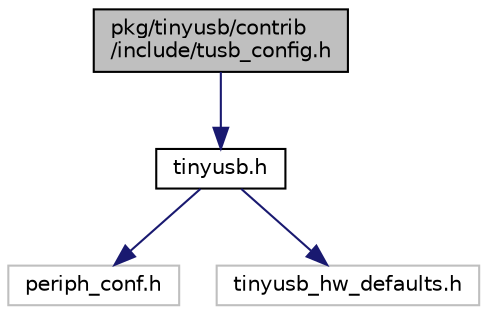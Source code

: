 digraph "pkg/tinyusb/contrib/include/tusb_config.h"
{
 // LATEX_PDF_SIZE
  edge [fontname="Helvetica",fontsize="10",labelfontname="Helvetica",labelfontsize="10"];
  node [fontname="Helvetica",fontsize="10",shape=record];
  Node1 [label="pkg/tinyusb/contrib\l/include/tusb_config.h",height=0.2,width=0.4,color="black", fillcolor="grey75", style="filled", fontcolor="black",tooltip="TinyUSB default configurations."];
  Node1 -> Node2 [color="midnightblue",fontsize="10",style="solid",fontname="Helvetica"];
  Node2 [label="tinyusb.h",height=0.2,width=0.4,color="black", fillcolor="white", style="filled",URL="$tinyusb_8h.html",tooltip="TinyUSB API."];
  Node2 -> Node3 [color="midnightblue",fontsize="10",style="solid",fontname="Helvetica"];
  Node3 [label="periph_conf.h",height=0.2,width=0.4,color="grey75", fillcolor="white", style="filled",tooltip=" "];
  Node2 -> Node4 [color="midnightblue",fontsize="10",style="solid",fontname="Helvetica"];
  Node4 [label="tinyusb_hw_defaults.h",height=0.2,width=0.4,color="grey75", fillcolor="white", style="filled",tooltip=" "];
}
